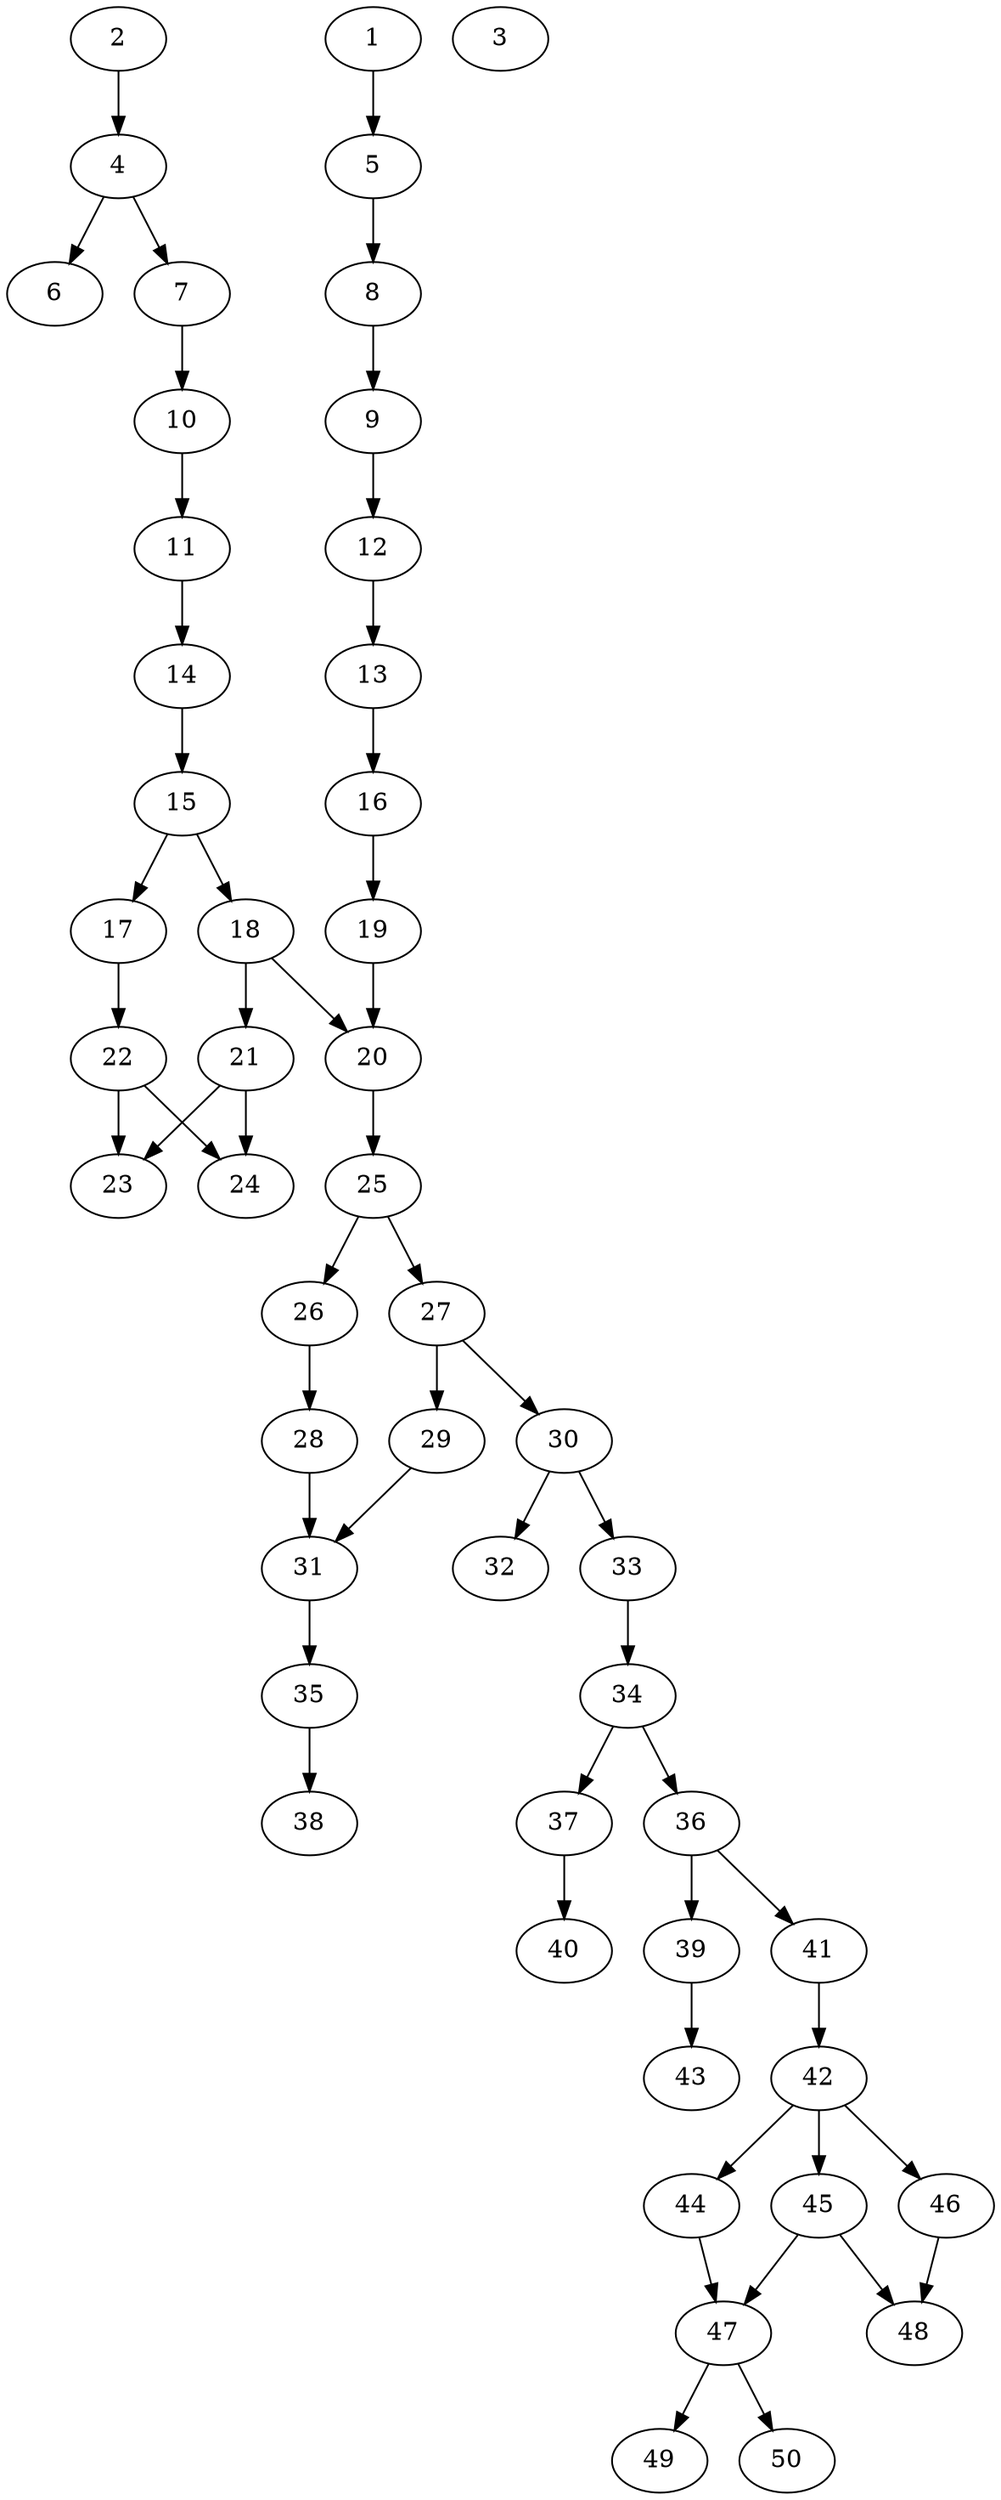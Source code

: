 // DAG automatically generated by daggen at Thu Oct  3 14:07:57 2019
// ./daggen --dot -n 50 --ccr 0.3 --fat 0.3 --regular 0.9 --density 0.5 --mindata 5242880 --maxdata 52428800 
digraph G {
  1 [size="111025493", alpha="0.05", expect_size="33307648"] 
  1 -> 5 [size ="33307648"]
  2 [size="71359147", alpha="0.02", expect_size="21407744"] 
  2 -> 4 [size ="21407744"]
  3 [size="64430080", alpha="0.15", expect_size="19329024"] 
  4 [size="74059093", alpha="0.07", expect_size="22217728"] 
  4 -> 6 [size ="22217728"]
  4 -> 7 [size ="22217728"]
  5 [size="128484693", alpha="0.15", expect_size="38545408"] 
  5 -> 8 [size ="38545408"]
  6 [size="17752747", alpha="0.01", expect_size="5325824"] 
  7 [size="166488747", alpha="0.17", expect_size="49946624"] 
  7 -> 10 [size ="49946624"]
  8 [size="28241920", alpha="0.13", expect_size="8472576"] 
  8 -> 9 [size ="8472576"]
  9 [size="53207040", alpha="0.04", expect_size="15962112"] 
  9 -> 12 [size ="15962112"]
  10 [size="106830507", alpha="0.10", expect_size="32049152"] 
  10 -> 11 [size ="32049152"]
  11 [size="18312533", alpha="0.07", expect_size="5493760"] 
  11 -> 14 [size ="5493760"]
  12 [size="55719253", alpha="0.11", expect_size="16715776"] 
  12 -> 13 [size ="16715776"]
  13 [size="68382720", alpha="0.11", expect_size="20514816"] 
  13 -> 16 [size ="20514816"]
  14 [size="31911253", alpha="0.10", expect_size="9573376"] 
  14 -> 15 [size ="9573376"]
  15 [size="90866347", alpha="0.20", expect_size="27259904"] 
  15 -> 17 [size ="27259904"]
  15 -> 18 [size ="27259904"]
  16 [size="51476480", alpha="0.15", expect_size="15442944"] 
  16 -> 19 [size ="15442944"]
  17 [size="56552107", alpha="0.00", expect_size="16965632"] 
  17 -> 22 [size ="16965632"]
  18 [size="33276587", alpha="0.17", expect_size="9982976"] 
  18 -> 20 [size ="9982976"]
  18 -> 21 [size ="9982976"]
  19 [size="132116480", alpha="0.10", expect_size="39634944"] 
  19 -> 20 [size ="39634944"]
  20 [size="160150187", alpha="0.16", expect_size="48045056"] 
  20 -> 25 [size ="48045056"]
  21 [size="82653867", alpha="0.14", expect_size="24796160"] 
  21 -> 23 [size ="24796160"]
  21 -> 24 [size ="24796160"]
  22 [size="140049067", alpha="0.19", expect_size="42014720"] 
  22 -> 23 [size ="42014720"]
  22 -> 24 [size ="42014720"]
  23 [size="69382827", alpha="0.10", expect_size="20814848"] 
  24 [size="159020373", alpha="0.08", expect_size="47706112"] 
  25 [size="82674347", alpha="0.00", expect_size="24802304"] 
  25 -> 26 [size ="24802304"]
  25 -> 27 [size ="24802304"]
  26 [size="80616107", alpha="0.12", expect_size="24184832"] 
  26 -> 28 [size ="24184832"]
  27 [size="38587733", alpha="0.04", expect_size="11576320"] 
  27 -> 29 [size ="11576320"]
  27 -> 30 [size ="11576320"]
  28 [size="41564160", alpha="0.16", expect_size="12469248"] 
  28 -> 31 [size ="12469248"]
  29 [size="19278507", alpha="0.13", expect_size="5783552"] 
  29 -> 31 [size ="5783552"]
  30 [size="94419627", alpha="0.02", expect_size="28325888"] 
  30 -> 32 [size ="28325888"]
  30 -> 33 [size ="28325888"]
  31 [size="61088427", alpha="0.10", expect_size="18326528"] 
  31 -> 35 [size ="18326528"]
  32 [size="170127360", alpha="0.04", expect_size="51038208"] 
  33 [size="160843093", alpha="0.04", expect_size="48252928"] 
  33 -> 34 [size ="48252928"]
  34 [size="80192853", alpha="0.06", expect_size="24057856"] 
  34 -> 36 [size ="24057856"]
  34 -> 37 [size ="24057856"]
  35 [size="142049280", alpha="0.17", expect_size="42614784"] 
  35 -> 38 [size ="42614784"]
  36 [size="142848000", alpha="0.12", expect_size="42854400"] 
  36 -> 39 [size ="42854400"]
  36 -> 41 [size ="42854400"]
  37 [size="82872320", alpha="0.13", expect_size="24861696"] 
  37 -> 40 [size ="24861696"]
  38 [size="111131307", alpha="0.15", expect_size="33339392"] 
  39 [size="81111040", alpha="0.12", expect_size="24333312"] 
  39 -> 43 [size ="24333312"]
  40 [size="28542293", alpha="0.07", expect_size="8562688"] 
  41 [size="42779307", alpha="0.10", expect_size="12833792"] 
  41 -> 42 [size ="12833792"]
  42 [size="124661760", alpha="0.09", expect_size="37398528"] 
  42 -> 44 [size ="37398528"]
  42 -> 45 [size ="37398528"]
  42 -> 46 [size ="37398528"]
  43 [size="155149653", alpha="0.15", expect_size="46544896"] 
  44 [size="27859627", alpha="0.19", expect_size="8357888"] 
  44 -> 47 [size ="8357888"]
  45 [size="71806293", alpha="0.11", expect_size="21541888"] 
  45 -> 47 [size ="21541888"]
  45 -> 48 [size ="21541888"]
  46 [size="45810347", alpha="0.10", expect_size="13743104"] 
  46 -> 48 [size ="13743104"]
  47 [size="141154987", alpha="0.13", expect_size="42346496"] 
  47 -> 49 [size ="42346496"]
  47 -> 50 [size ="42346496"]
  48 [size="82346667", alpha="0.19", expect_size="24704000"] 
  49 [size="42478933", alpha="0.05", expect_size="12743680"] 
  50 [size="136185173", alpha="0.00", expect_size="40855552"] 
}

